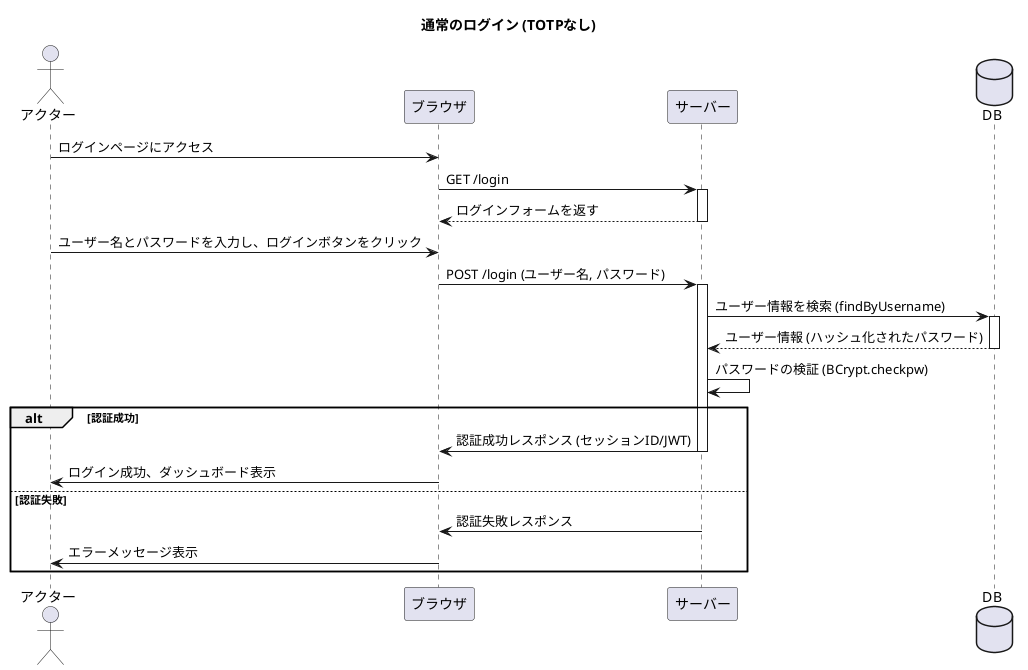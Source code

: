 @startuml
title 通常のログイン (TOTPなし)

actor アクター
participant ブラウザ
participant サーバー
database DB

アクター -> ブラウザ: ログインページにアクセス
ブラウザ -> サーバー: GET /login
activate サーバー
サーバー --> ブラウザ: ログインフォームを返す
deactivate サーバー

アクター -> ブラウザ: ユーザー名とパスワードを入力し、ログインボタンをクリック
ブラウザ -> サーバー: POST /login (ユーザー名, パスワード)
activate サーバー
サーバー -> DB: ユーザー情報を検索 (findByUsername)
activate DB
DB --> サーバー: ユーザー情報 (ハッシュ化されたパスワード)
deactivate DB

サーバー -> サーバー: パスワードの検証 (BCrypt.checkpw)
alt 認証成功
    サーバー -> ブラウザ: 認証成功レスポンス (セッションID/JWT)
    deactivate サーバー
    ブラウザ -> アクター: ログイン成功、ダッシュボード表示
else 認証失敗
    サーバー -> ブラウザ: 認証失敗レスポンス
    deactivate サーバー
    ブラウザ -> アクター: エラーメッセージ表示
end

@enduml